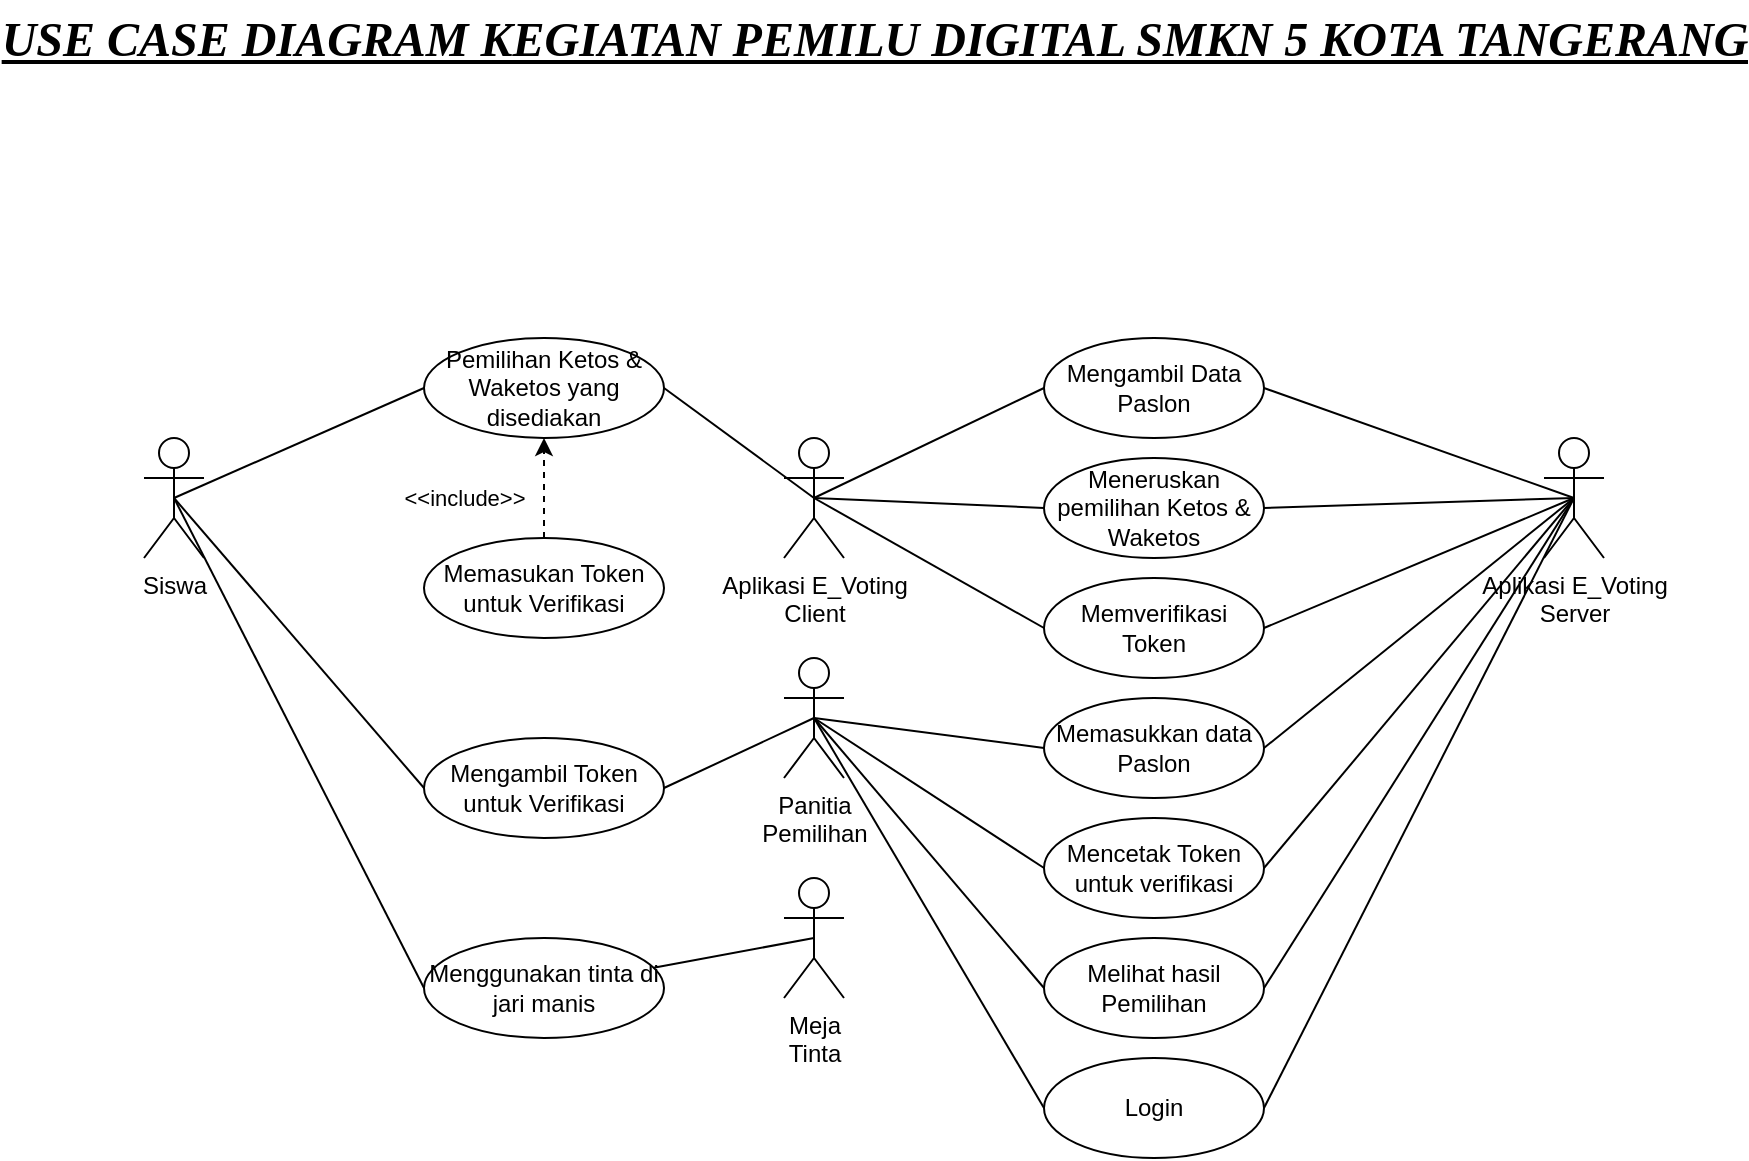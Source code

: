 <mxfile version="20.3.0" type="device"><diagram id="G1vlRaZQ45NLU2HOEQjF" name="Page-1"><mxGraphModel dx="868" dy="561" grid="1" gridSize="10" guides="1" tooltips="1" connect="1" arrows="1" fold="1" page="1" pageScale="1" pageWidth="1169" pageHeight="827" math="0" shadow="0"><root><mxCell id="0"/><mxCell id="1" parent="0"/><mxCell id="vvoxKM_bBM452Io9NUps-59" value="" style="group" vertex="1" connectable="0" parent="1"><mxGeometry x="220" y="209" width="730" height="410" as="geometry"/></mxCell><mxCell id="vvoxKM_bBM452Io9NUps-1" value="Siswa" style="shape=umlActor;verticalLabelPosition=bottom;verticalAlign=top;html=1;" vertex="1" parent="vvoxKM_bBM452Io9NUps-59"><mxGeometry y="50" width="30" height="60" as="geometry"/></mxCell><mxCell id="vvoxKM_bBM452Io9NUps-5" value="Pemilihan Ketos &amp;amp; Waketos yang disediakan" style="ellipse;whiteSpace=wrap;html=1;" vertex="1" parent="vvoxKM_bBM452Io9NUps-59"><mxGeometry x="140" width="120" height="50" as="geometry"/></mxCell><mxCell id="vvoxKM_bBM452Io9NUps-12" style="rounded=0;orthogonalLoop=1;jettySize=auto;html=1;exitX=0.5;exitY=0.5;exitDx=0;exitDy=0;exitPerimeter=0;entryX=0;entryY=0.5;entryDx=0;entryDy=0;endArrow=none;endFill=0;" edge="1" parent="vvoxKM_bBM452Io9NUps-59" source="vvoxKM_bBM452Io9NUps-1" target="vvoxKM_bBM452Io9NUps-5"><mxGeometry relative="1" as="geometry"/></mxCell><mxCell id="vvoxKM_bBM452Io9NUps-6" value="Aplikasi E_Voting&lt;br&gt;Client" style="shape=umlActor;verticalLabelPosition=bottom;verticalAlign=top;html=1;" vertex="1" parent="vvoxKM_bBM452Io9NUps-59"><mxGeometry x="320" y="50" width="30" height="60" as="geometry"/></mxCell><mxCell id="vvoxKM_bBM452Io9NUps-13" style="edgeStyle=none;rounded=0;orthogonalLoop=1;jettySize=auto;html=1;exitX=1;exitY=0.5;exitDx=0;exitDy=0;entryX=0.5;entryY=0.5;entryDx=0;entryDy=0;entryPerimeter=0;endArrow=none;endFill=0;" edge="1" parent="vvoxKM_bBM452Io9NUps-59" source="vvoxKM_bBM452Io9NUps-5" target="vvoxKM_bBM452Io9NUps-6"><mxGeometry relative="1" as="geometry"/></mxCell><mxCell id="vvoxKM_bBM452Io9NUps-15" value="&amp;lt;&amp;lt;include&amp;gt;&amp;gt;" style="edgeStyle=none;rounded=0;orthogonalLoop=1;jettySize=auto;html=1;exitX=0.5;exitY=0;exitDx=0;exitDy=0;entryX=0.5;entryY=1;entryDx=0;entryDy=0;endArrow=classic;endFill=1;dashed=1;" edge="1" parent="vvoxKM_bBM452Io9NUps-59" source="vvoxKM_bBM452Io9NUps-14" target="vvoxKM_bBM452Io9NUps-5"><mxGeometry x="-0.2" y="40" relative="1" as="geometry"><mxPoint as="offset"/></mxGeometry></mxCell><mxCell id="vvoxKM_bBM452Io9NUps-14" value="Memasukan Token untuk Verifikasi" style="ellipse;whiteSpace=wrap;html=1;" vertex="1" parent="vvoxKM_bBM452Io9NUps-59"><mxGeometry x="140" y="100" width="120" height="50" as="geometry"/></mxCell><mxCell id="vvoxKM_bBM452Io9NUps-17" value="Aplikasi E_Voting&lt;br&gt;Server" style="shape=umlActor;verticalLabelPosition=bottom;verticalAlign=top;html=1;" vertex="1" parent="vvoxKM_bBM452Io9NUps-59"><mxGeometry x="700" y="50" width="30" height="60" as="geometry"/></mxCell><mxCell id="vvoxKM_bBM452Io9NUps-18" value="Mengambil Data Paslon" style="ellipse;whiteSpace=wrap;html=1;" vertex="1" parent="vvoxKM_bBM452Io9NUps-59"><mxGeometry x="450" width="110" height="50" as="geometry"/></mxCell><mxCell id="vvoxKM_bBM452Io9NUps-19" style="edgeStyle=none;rounded=0;orthogonalLoop=1;jettySize=auto;html=1;exitX=0.5;exitY=0.5;exitDx=0;exitDy=0;exitPerimeter=0;entryX=0;entryY=0.5;entryDx=0;entryDy=0;endArrow=none;endFill=0;" edge="1" parent="vvoxKM_bBM452Io9NUps-59" source="vvoxKM_bBM452Io9NUps-6" target="vvoxKM_bBM452Io9NUps-18"><mxGeometry relative="1" as="geometry"/></mxCell><mxCell id="vvoxKM_bBM452Io9NUps-20" style="edgeStyle=none;rounded=0;orthogonalLoop=1;jettySize=auto;html=1;exitX=0.5;exitY=0.5;exitDx=0;exitDy=0;exitPerimeter=0;entryX=1;entryY=0.5;entryDx=0;entryDy=0;endArrow=none;endFill=0;" edge="1" parent="vvoxKM_bBM452Io9NUps-59" source="vvoxKM_bBM452Io9NUps-17" target="vvoxKM_bBM452Io9NUps-18"><mxGeometry relative="1" as="geometry"/></mxCell><mxCell id="vvoxKM_bBM452Io9NUps-22" value="Meneruskan pemilihan Ketos &amp;amp; Waketos" style="ellipse;whiteSpace=wrap;html=1;" vertex="1" parent="vvoxKM_bBM452Io9NUps-59"><mxGeometry x="450" y="60" width="110" height="50" as="geometry"/></mxCell><mxCell id="vvoxKM_bBM452Io9NUps-23" style="edgeStyle=none;rounded=0;orthogonalLoop=1;jettySize=auto;html=1;exitX=0.5;exitY=0.5;exitDx=0;exitDy=0;exitPerimeter=0;entryX=0;entryY=0.5;entryDx=0;entryDy=0;endArrow=none;endFill=0;" edge="1" parent="vvoxKM_bBM452Io9NUps-59" source="vvoxKM_bBM452Io9NUps-6" target="vvoxKM_bBM452Io9NUps-22"><mxGeometry relative="1" as="geometry"/></mxCell><mxCell id="vvoxKM_bBM452Io9NUps-24" style="edgeStyle=none;rounded=0;orthogonalLoop=1;jettySize=auto;html=1;exitX=0.5;exitY=0.5;exitDx=0;exitDy=0;exitPerimeter=0;entryX=1;entryY=0.5;entryDx=0;entryDy=0;endArrow=none;endFill=0;" edge="1" parent="vvoxKM_bBM452Io9NUps-59" source="vvoxKM_bBM452Io9NUps-17" target="vvoxKM_bBM452Io9NUps-22"><mxGeometry relative="1" as="geometry"/></mxCell><mxCell id="vvoxKM_bBM452Io9NUps-25" value="Memasukkan data Paslon" style="ellipse;whiteSpace=wrap;html=1;" vertex="1" parent="vvoxKM_bBM452Io9NUps-59"><mxGeometry x="450" y="180" width="110" height="50" as="geometry"/></mxCell><mxCell id="vvoxKM_bBM452Io9NUps-26" style="edgeStyle=none;rounded=0;orthogonalLoop=1;jettySize=auto;html=1;exitX=0.5;exitY=0.5;exitDx=0;exitDy=0;exitPerimeter=0;entryX=1;entryY=0.5;entryDx=0;entryDy=0;endArrow=none;endFill=0;" edge="1" parent="vvoxKM_bBM452Io9NUps-59" source="vvoxKM_bBM452Io9NUps-17" target="vvoxKM_bBM452Io9NUps-25"><mxGeometry relative="1" as="geometry"/></mxCell><mxCell id="vvoxKM_bBM452Io9NUps-27" value="Mencetak Token untuk verifikasi" style="ellipse;whiteSpace=wrap;html=1;" vertex="1" parent="vvoxKM_bBM452Io9NUps-59"><mxGeometry x="450" y="240" width="110" height="50" as="geometry"/></mxCell><mxCell id="vvoxKM_bBM452Io9NUps-28" style="edgeStyle=none;rounded=0;orthogonalLoop=1;jettySize=auto;html=1;exitX=0.5;exitY=0.5;exitDx=0;exitDy=0;exitPerimeter=0;entryX=1;entryY=0.5;entryDx=0;entryDy=0;endArrow=none;endFill=0;" edge="1" parent="vvoxKM_bBM452Io9NUps-59" source="vvoxKM_bBM452Io9NUps-17" target="vvoxKM_bBM452Io9NUps-27"><mxGeometry relative="1" as="geometry"/></mxCell><mxCell id="vvoxKM_bBM452Io9NUps-29" value="Melihat hasil Pemilihan" style="ellipse;whiteSpace=wrap;html=1;" vertex="1" parent="vvoxKM_bBM452Io9NUps-59"><mxGeometry x="450" y="300" width="110" height="50" as="geometry"/></mxCell><mxCell id="vvoxKM_bBM452Io9NUps-30" style="edgeStyle=none;rounded=0;orthogonalLoop=1;jettySize=auto;html=1;exitX=0.5;exitY=0.5;exitDx=0;exitDy=0;exitPerimeter=0;entryX=1;entryY=0.5;entryDx=0;entryDy=0;endArrow=none;endFill=0;" edge="1" parent="vvoxKM_bBM452Io9NUps-59" source="vvoxKM_bBM452Io9NUps-17" target="vvoxKM_bBM452Io9NUps-29"><mxGeometry relative="1" as="geometry"/></mxCell><mxCell id="vvoxKM_bBM452Io9NUps-32" style="edgeStyle=none;rounded=0;orthogonalLoop=1;jettySize=auto;html=1;exitX=0.5;exitY=0.5;exitDx=0;exitDy=0;exitPerimeter=0;entryX=0;entryY=0.5;entryDx=0;entryDy=0;endArrow=none;endFill=0;" edge="1" parent="vvoxKM_bBM452Io9NUps-59" source="vvoxKM_bBM452Io9NUps-31" target="vvoxKM_bBM452Io9NUps-27"><mxGeometry relative="1" as="geometry"/></mxCell><mxCell id="vvoxKM_bBM452Io9NUps-42" style="edgeStyle=none;rounded=0;orthogonalLoop=1;jettySize=auto;html=1;exitX=0.5;exitY=0.5;exitDx=0;exitDy=0;exitPerimeter=0;entryX=0;entryY=0.5;entryDx=0;entryDy=0;endArrow=none;endFill=0;" edge="1" parent="vvoxKM_bBM452Io9NUps-59" source="vvoxKM_bBM452Io9NUps-31" target="vvoxKM_bBM452Io9NUps-25"><mxGeometry relative="1" as="geometry"/></mxCell><mxCell id="vvoxKM_bBM452Io9NUps-31" value="Panitia&lt;br&gt;Pemilihan" style="shape=umlActor;verticalLabelPosition=bottom;verticalAlign=top;html=1;" vertex="1" parent="vvoxKM_bBM452Io9NUps-59"><mxGeometry x="320" y="160" width="30" height="60" as="geometry"/></mxCell><mxCell id="vvoxKM_bBM452Io9NUps-43" style="edgeStyle=none;rounded=0;orthogonalLoop=1;jettySize=auto;html=1;exitX=0;exitY=0.5;exitDx=0;exitDy=0;entryX=0.5;entryY=0.5;entryDx=0;entryDy=0;entryPerimeter=0;endArrow=none;endFill=0;" edge="1" parent="vvoxKM_bBM452Io9NUps-59" source="vvoxKM_bBM452Io9NUps-29" target="vvoxKM_bBM452Io9NUps-31"><mxGeometry relative="1" as="geometry"/></mxCell><mxCell id="vvoxKM_bBM452Io9NUps-37" value="Mengambil Token untuk Verifikasi" style="ellipse;whiteSpace=wrap;html=1;" vertex="1" parent="vvoxKM_bBM452Io9NUps-59"><mxGeometry x="140" y="200" width="120" height="50" as="geometry"/></mxCell><mxCell id="vvoxKM_bBM452Io9NUps-40" style="edgeStyle=none;rounded=0;orthogonalLoop=1;jettySize=auto;html=1;exitX=0.5;exitY=0.5;exitDx=0;exitDy=0;exitPerimeter=0;entryX=0;entryY=0.5;entryDx=0;entryDy=0;endArrow=none;endFill=0;" edge="1" parent="vvoxKM_bBM452Io9NUps-59" source="vvoxKM_bBM452Io9NUps-1" target="vvoxKM_bBM452Io9NUps-37"><mxGeometry relative="1" as="geometry"/></mxCell><mxCell id="vvoxKM_bBM452Io9NUps-38" style="edgeStyle=none;rounded=0;orthogonalLoop=1;jettySize=auto;html=1;exitX=0.5;exitY=0.5;exitDx=0;exitDy=0;exitPerimeter=0;entryX=1;entryY=0.5;entryDx=0;entryDy=0;endArrow=none;endFill=0;" edge="1" parent="vvoxKM_bBM452Io9NUps-59" source="vvoxKM_bBM452Io9NUps-31" target="vvoxKM_bBM452Io9NUps-37"><mxGeometry relative="1" as="geometry"/></mxCell><mxCell id="vvoxKM_bBM452Io9NUps-48" style="edgeStyle=none;rounded=0;orthogonalLoop=1;jettySize=auto;html=1;exitX=1;exitY=0.5;exitDx=0;exitDy=0;entryX=0.5;entryY=0.5;entryDx=0;entryDy=0;entryPerimeter=0;endArrow=none;endFill=0;" edge="1" parent="vvoxKM_bBM452Io9NUps-59" source="vvoxKM_bBM452Io9NUps-46" target="vvoxKM_bBM452Io9NUps-17"><mxGeometry relative="1" as="geometry"/></mxCell><mxCell id="vvoxKM_bBM452Io9NUps-46" value="Memverifikasi Token" style="ellipse;whiteSpace=wrap;html=1;" vertex="1" parent="vvoxKM_bBM452Io9NUps-59"><mxGeometry x="450" y="120" width="110" height="50" as="geometry"/></mxCell><mxCell id="vvoxKM_bBM452Io9NUps-47" style="edgeStyle=none;rounded=0;orthogonalLoop=1;jettySize=auto;html=1;exitX=0.5;exitY=0.5;exitDx=0;exitDy=0;exitPerimeter=0;entryX=0;entryY=0.5;entryDx=0;entryDy=0;endArrow=none;endFill=0;" edge="1" parent="vvoxKM_bBM452Io9NUps-59" source="vvoxKM_bBM452Io9NUps-6" target="vvoxKM_bBM452Io9NUps-46"><mxGeometry relative="1" as="geometry"/></mxCell><mxCell id="vvoxKM_bBM452Io9NUps-50" value="Login" style="ellipse;whiteSpace=wrap;html=1;" vertex="1" parent="vvoxKM_bBM452Io9NUps-59"><mxGeometry x="450" y="360" width="110" height="50" as="geometry"/></mxCell><mxCell id="vvoxKM_bBM452Io9NUps-52" style="edgeStyle=none;rounded=0;orthogonalLoop=1;jettySize=auto;html=1;exitX=0.5;exitY=0.5;exitDx=0;exitDy=0;exitPerimeter=0;entryX=1;entryY=0.5;entryDx=0;entryDy=0;endArrow=none;endFill=0;" edge="1" parent="vvoxKM_bBM452Io9NUps-59" source="vvoxKM_bBM452Io9NUps-17" target="vvoxKM_bBM452Io9NUps-50"><mxGeometry relative="1" as="geometry"/></mxCell><mxCell id="vvoxKM_bBM452Io9NUps-51" style="edgeStyle=none;rounded=0;orthogonalLoop=1;jettySize=auto;html=1;exitX=0.5;exitY=0.5;exitDx=0;exitDy=0;exitPerimeter=0;entryX=0;entryY=0.5;entryDx=0;entryDy=0;endArrow=none;endFill=0;" edge="1" parent="vvoxKM_bBM452Io9NUps-59" source="vvoxKM_bBM452Io9NUps-31" target="vvoxKM_bBM452Io9NUps-50"><mxGeometry relative="1" as="geometry"/></mxCell><mxCell id="vvoxKM_bBM452Io9NUps-55" value="Meja&lt;br&gt;Tinta" style="shape=umlActor;verticalLabelPosition=bottom;verticalAlign=top;html=1;" vertex="1" parent="vvoxKM_bBM452Io9NUps-59"><mxGeometry x="320" y="270" width="30" height="60" as="geometry"/></mxCell><mxCell id="vvoxKM_bBM452Io9NUps-58" style="edgeStyle=none;rounded=0;orthogonalLoop=1;jettySize=auto;html=1;exitX=0;exitY=0.5;exitDx=0;exitDy=0;entryX=0.5;entryY=0.5;entryDx=0;entryDy=0;entryPerimeter=0;endArrow=none;endFill=0;" edge="1" parent="vvoxKM_bBM452Io9NUps-59" source="vvoxKM_bBM452Io9NUps-56" target="vvoxKM_bBM452Io9NUps-1"><mxGeometry relative="1" as="geometry"/></mxCell><mxCell id="vvoxKM_bBM452Io9NUps-56" value="Menggunakan tinta di jari manis" style="ellipse;whiteSpace=wrap;html=1;" vertex="1" parent="vvoxKM_bBM452Io9NUps-59"><mxGeometry x="140" y="300" width="120" height="50" as="geometry"/></mxCell><mxCell id="vvoxKM_bBM452Io9NUps-57" style="edgeStyle=none;rounded=0;orthogonalLoop=1;jettySize=auto;html=1;exitX=0.5;exitY=0.5;exitDx=0;exitDy=0;exitPerimeter=0;endArrow=none;endFill=0;" edge="1" parent="vvoxKM_bBM452Io9NUps-59" source="vvoxKM_bBM452Io9NUps-55" target="vvoxKM_bBM452Io9NUps-56"><mxGeometry relative="1" as="geometry"/></mxCell><mxCell id="vvoxKM_bBM452Io9NUps-60" value="&lt;b&gt;&lt;font size=&quot;1&quot; face=&quot;Times New Roman&quot; style=&quot;&quot;&gt;&lt;i style=&quot;&quot;&gt;&lt;u style=&quot;font-size: 24px;&quot;&gt;USE CASE DIAGRAM KEGIATAN PEMILU DIGITAL SMKN 5 KOTA TANGERANG&lt;/u&gt;&lt;/i&gt;&lt;/font&gt;&lt;/b&gt;" style="text;html=1;resizable=0;autosize=1;align=center;verticalAlign=middle;points=[];fillColor=none;strokeColor=none;rounded=0;" vertex="1" parent="1"><mxGeometry x="160" y="40" width="850" height="40" as="geometry"/></mxCell></root></mxGraphModel></diagram></mxfile>